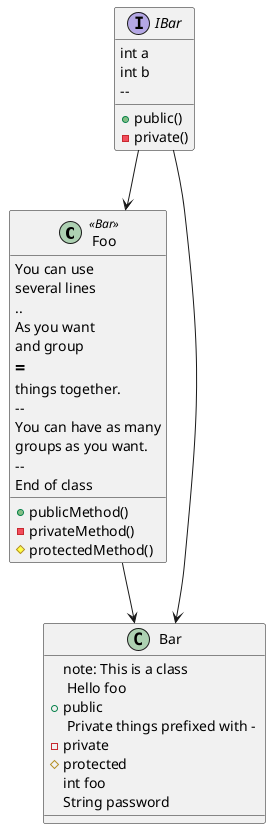 /'
 View -> Code Folding > Toggle Current Node
 
 This is a Multiple commant line:
 line one
 line two
 line three
 line four
 line five
'/

' one line comment 

@startuml

class Foo <<Bar>> {
  You can use
  several lines
  .. 
  As you want
  and group
  == 
  things together.
  -- 
  You can have as many
  groups as you want.
  -- 
  +publicMethod()
  -privateMethod()
  #protectedMethod()
  End of class
}

class Bar {
  note: This is a class
  .. Hello foo .. 
  +public
  .. Private things prefixed with - .. 
  -private
  #protected
  int foo
  String password
}

interface IBar {
  int a
  int b
  -- 
  +public()
  -private()
}

Foo --> Bar
IBar --> Foo
IBar --> Bar

@enduml


@startuml
User -> (Start)
User --> (Use the application) : A small label
:Main Admin: ---> (Use the application) : This is\nyet another\nlabel
@enduml

@startuml
(Use case 1) <.. :user:
(Use case 2) <- :user:
@enduml



@startuml
abstract        abstract
abstract class  "abstract class"
annotation      annotation
circle          circle
()              circle_short_form
class           class
class           class_stereo <<stereotype>> 
diamond         diamond
<>              diamond_short_form
entity          entity
enum            enum
exception       exception
interface       interface
metaclass       metaclass
protocol        protocol
stereotype      stereotype
struct          struct

@enduml


@startuml
Class01 <|-- Class02
Class03 *-- Class04
Class05 o-- Class06
Class07 .. Class08
Class09 -- Class10
@enduml


@startuml
Class11 <|.. Class12
Class13 --> Class14
Class15 ..> Class16
Class17 ..|> Class18
Class19 <--* Class20
@enduml


@startuml
Class21 #-- Class22
Class23 x-- Class24
Class25 }-- Class26
Class27 +-- Class28
Class29 ^-- Class30
@enduml


@startuml

Class01 "1" *-- "many" Class02 : contains

Class03 o-- Class04 :  aggregation

Class05 --> "1" Class06

@enduml


@startuml
class Car

Driver - Car : drives >
Car *- Wheel : have 4 >
Car -- Person : < owns

@enduml


@startuml
class "This is my class" as class1
class class2 as "It works this way too"

class2 *-- "foo/dummy" : use
@enduml


@startuml
class $C1
class $C2 $C2
class "$C2" as dollarC2
remove $C1
remove $C2
remove dollarC2
hide $C1
@enduml



@startuml
Object <|-- ArrayList

Object : equals()
ArrayList : Object[] elementData
ArrayList : size()

@enduml



@startuml
class Dummy {
  String data
  void methods()
}

class Flight {
   flightNumber : Integer
   departureTime : Date
}
@enduml



@startuml
class Dummy {
  { field } A field ( despite parentheses ) 
  { method } Some method
}

@enduml


@startuml

class Dummy {
 -field1
 #field2
 ~method1()
 +method2()
}

@enduml



@startuml
skinparam classAttributeIconSize 0
class Dummy {
 -field1
 #field2
 ~method1()
 +method2()
}

@enduml


@startuml
class Dummy {
 field1
 field2
 method1()
 method2()
}
@enduml

@startuml
class Dummy {
 field1
 \~Dummy()
 method1()
}

@enduml



@startuml
class Dummy {
  { static } String id
  { abstract } void methods()
}
@enduml


@startuml
class Foo1 {
  You can use
  several lines
  .. 
  as you want
  and group
  == 
  things together.
  __ 
  You can have as many groups
  as you want
  -- 
  End of class
}



class User {
  .. Simple Getter .. 
  + getName()
  + getAddress()
  .. Some setter .. 
  + setName()
  __ private data __ 
  int age
  -- encrypted -- 
  String password
}

@enduml


@startuml
class Object << general >> 
Object <|--- ArrayList

note top of Object : In java, every class\nextends this one.

note "This is a floating note" as N1
note "This note is connected\nto several objects." as N2
Object .. N2
N2 .. ArrayList

class Foo
note left : On last defined class

@enduml


@startuml

class Foo
note left : On last defined class

note top of Foo
  In java, <size:18>every</size> <u>class</u>
  <b>extends</b>
  <i>this</i> one.
end note

note as N1
  This note is <u>also</u>
  <b><color:royalBlue>on several</color>
  <s>words</s> lines
  And this is hosted by <img:sourceforge.jpg>
end note

@enduml


@startuml
class A {
+void { static } int counter
+void { abstract } start(int timeout)
}
note right of A::counter
  This member is annotated
end note
note right of A::start
  This method is now explained in a UML note
end note
@enduml








